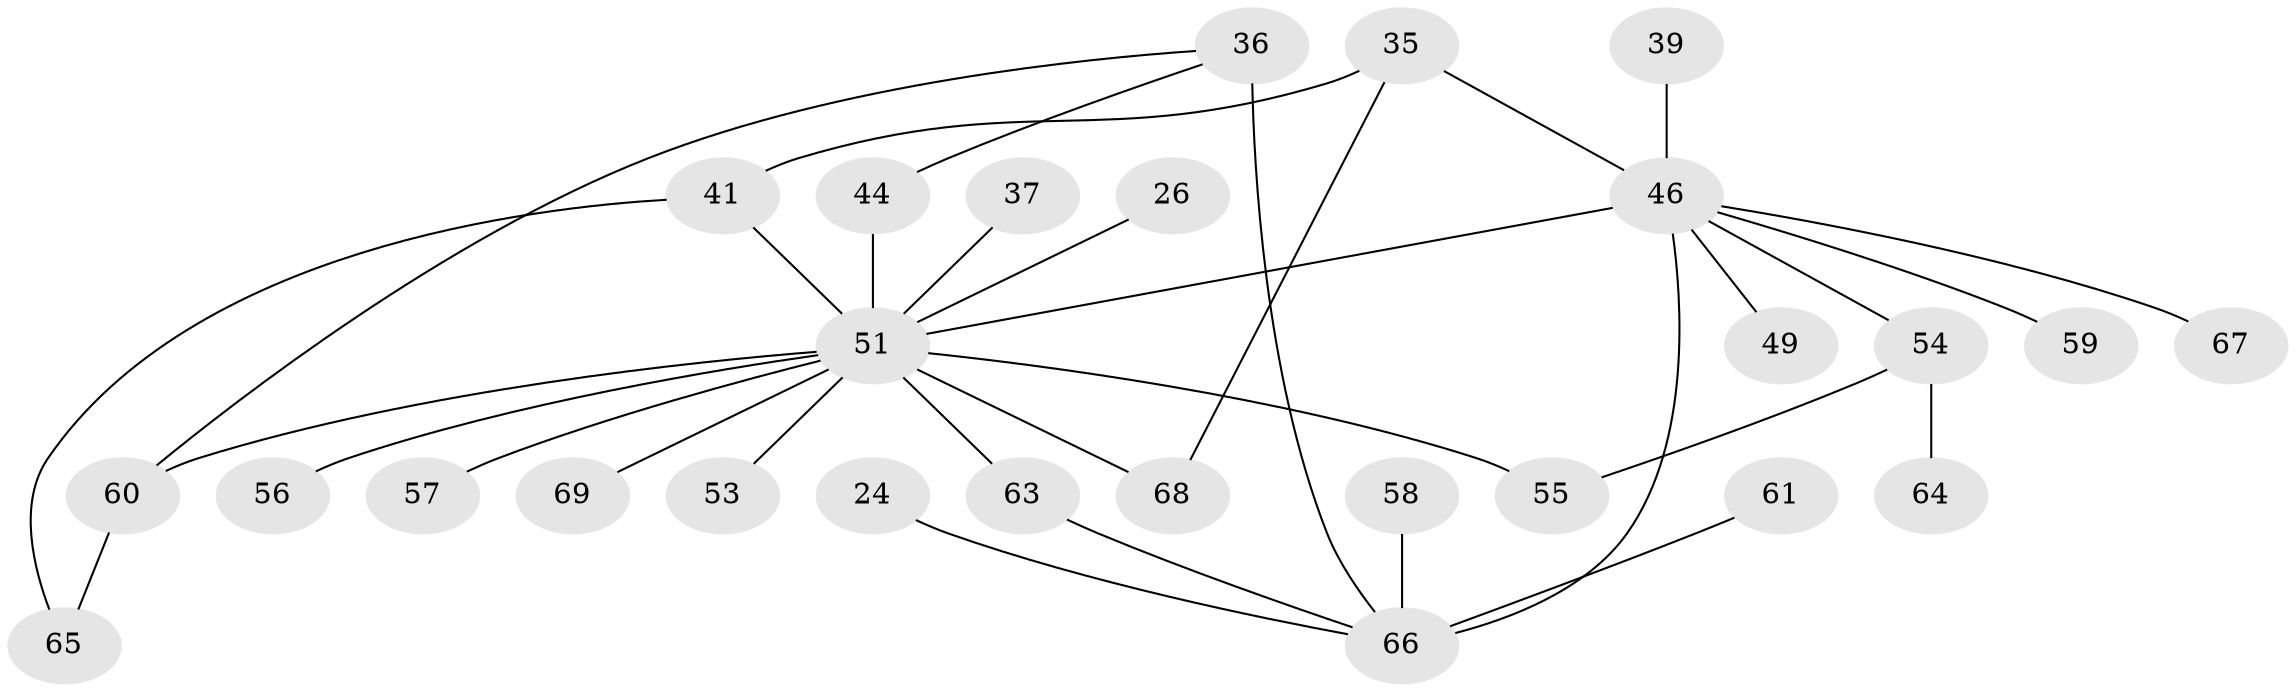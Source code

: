 // original degree distribution, {6: 0.014492753623188406, 9: 0.014492753623188406, 3: 0.2898550724637681, 4: 0.11594202898550725, 2: 0.2753623188405797, 8: 0.014492753623188406, 5: 0.014492753623188406, 1: 0.2608695652173913}
// Generated by graph-tools (version 1.1) at 2025/45/03/04/25 21:45:47]
// undirected, 27 vertices, 33 edges
graph export_dot {
graph [start="1"]
  node [color=gray90,style=filled];
  24;
  26;
  35 [super="+34"];
  36 [super="+17"];
  37 [super="+25"];
  39;
  41 [super="+4"];
  44;
  46 [super="+38+33"];
  49 [super="+11+15"];
  51 [super="+2+32+22"];
  53;
  54 [super="+50"];
  55 [super="+43"];
  56;
  57;
  58;
  59;
  60 [super="+31+42+47+48"];
  61;
  63;
  64;
  65;
  66 [super="+23+12+62"];
  67;
  68;
  69;
  24 -- 66;
  26 -- 51;
  35 -- 41 [weight=2];
  35 -- 68;
  35 -- 46 [weight=2];
  36 -- 60;
  36 -- 44;
  36 -- 66 [weight=3];
  37 -- 51;
  39 -- 46;
  41 -- 65;
  41 -- 51 [weight=2];
  44 -- 51;
  46 -- 59;
  46 -- 66 [weight=4];
  46 -- 67;
  46 -- 51 [weight=3];
  46 -- 54 [weight=2];
  46 -- 49 [weight=2];
  51 -- 56;
  51 -- 68;
  51 -- 69;
  51 -- 53;
  51 -- 57;
  51 -- 63;
  51 -- 55;
  51 -- 60 [weight=2];
  54 -- 64;
  54 -- 55;
  58 -- 66;
  60 -- 65;
  61 -- 66;
  63 -- 66;
}
